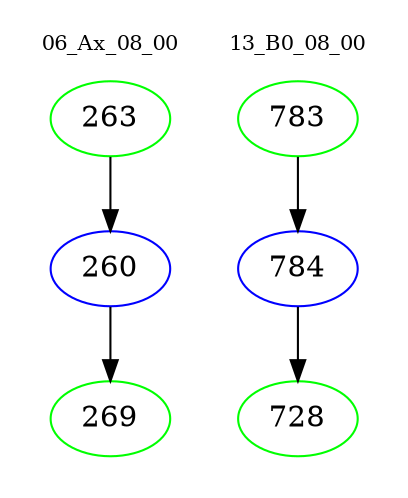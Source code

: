 digraph{
subgraph cluster_0 {
color = white
label = "06_Ax_08_00";
fontsize=10;
T0_263 [label="263", color="green"]
T0_263 -> T0_260 [color="black"]
T0_260 [label="260", color="blue"]
T0_260 -> T0_269 [color="black"]
T0_269 [label="269", color="green"]
}
subgraph cluster_1 {
color = white
label = "13_B0_08_00";
fontsize=10;
T1_783 [label="783", color="green"]
T1_783 -> T1_784 [color="black"]
T1_784 [label="784", color="blue"]
T1_784 -> T1_728 [color="black"]
T1_728 [label="728", color="green"]
}
}
